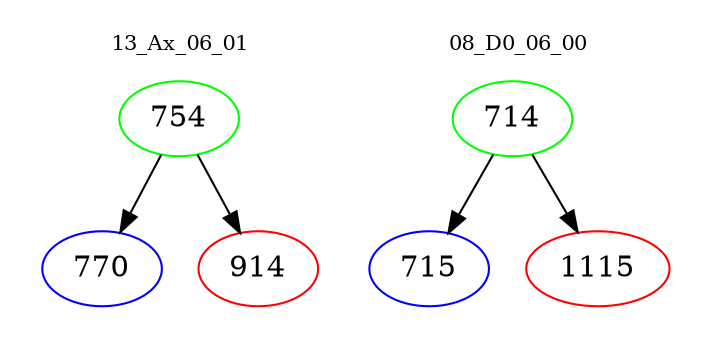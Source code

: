 digraph{
subgraph cluster_0 {
color = white
label = "13_Ax_06_01";
fontsize=10;
T0_754 [label="754", color="green"]
T0_754 -> T0_770 [color="black"]
T0_770 [label="770", color="blue"]
T0_754 -> T0_914 [color="black"]
T0_914 [label="914", color="red"]
}
subgraph cluster_1 {
color = white
label = "08_D0_06_00";
fontsize=10;
T1_714 [label="714", color="green"]
T1_714 -> T1_715 [color="black"]
T1_715 [label="715", color="blue"]
T1_714 -> T1_1115 [color="black"]
T1_1115 [label="1115", color="red"]
}
}
